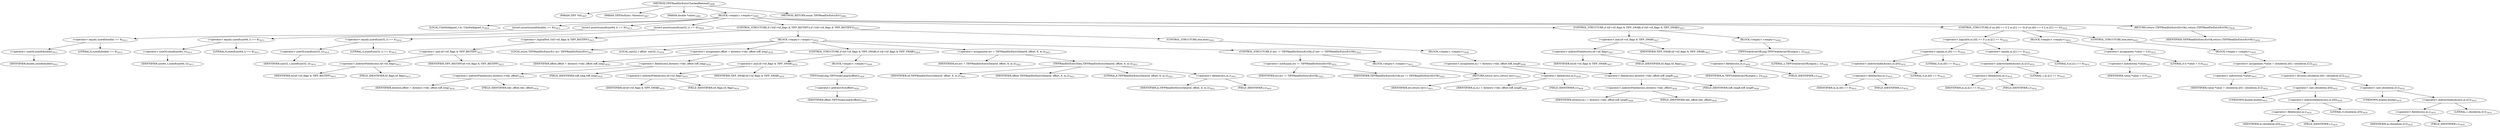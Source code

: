 digraph "TIFFReadDirEntryCheckedRational" {  
"86904" [label = <(METHOD,TIFFReadDirEntryCheckedRational)<SUB>3406</SUB>> ]
"86905" [label = <(PARAM,TIFF *tif)<SUB>3407</SUB>> ]
"86906" [label = <(PARAM,TIFFDirEntry *direntry)<SUB>3407</SUB>> ]
"86907" [label = <(PARAM,double *value)<SUB>3408</SUB>> ]
"86908" [label = <(BLOCK,&lt;empty&gt;,&lt;empty&gt;)<SUB>3409</SUB>> ]
"86909" [label = <(LOCAL,UInt64Aligned_t m: UInt64Aligned_t)<SUB>3410</SUB>> ]
"86910" [label = <(assert,assert(sizeof(double) == 8))<SUB>3412</SUB>> ]
"86911" [label = <(&lt;operator&gt;.equals,sizeof(double) == 8)<SUB>3412</SUB>> ]
"86912" [label = <(&lt;operator&gt;.sizeOf,sizeof(double))<SUB>3412</SUB>> ]
"86913" [label = <(IDENTIFIER,double,sizeof(double))<SUB>3412</SUB>> ]
"86914" [label = <(LITERAL,8,sizeof(double) == 8)<SUB>3412</SUB>> ]
"86915" [label = <(assert,assert(sizeof(uint64_t) == 8))<SUB>3413</SUB>> ]
"86916" [label = <(&lt;operator&gt;.equals,sizeof(uint64_t) == 8)<SUB>3413</SUB>> ]
"86917" [label = <(&lt;operator&gt;.sizeOf,sizeof(uint64_t))<SUB>3413</SUB>> ]
"86918" [label = <(IDENTIFIER,uint64_t,sizeof(uint64_t))<SUB>3413</SUB>> ]
"86919" [label = <(LITERAL,8,sizeof(uint64_t) == 8)<SUB>3413</SUB>> ]
"86920" [label = <(assert,assert(sizeof(uint32_t) == 4))<SUB>3414</SUB>> ]
"86921" [label = <(&lt;operator&gt;.equals,sizeof(uint32_t) == 4)<SUB>3414</SUB>> ]
"86922" [label = <(&lt;operator&gt;.sizeOf,sizeof(uint32_t))<SUB>3414</SUB>> ]
"86923" [label = <(IDENTIFIER,uint32_t,sizeof(uint32_t))<SUB>3414</SUB>> ]
"86924" [label = <(LITERAL,4,sizeof(uint32_t) == 4)<SUB>3414</SUB>> ]
"86925" [label = <(CONTROL_STRUCTURE,if (!(tif-&gt;tif_flags &amp; TIFF_BIGTIFF)),if (!(tif-&gt;tif_flags &amp; TIFF_BIGTIFF)))<SUB>3415</SUB>> ]
"86926" [label = <(&lt;operator&gt;.logicalNot,!(tif-&gt;tif_flags &amp; TIFF_BIGTIFF))<SUB>3415</SUB>> ]
"86927" [label = <(&lt;operator&gt;.and,tif-&gt;tif_flags &amp; TIFF_BIGTIFF)<SUB>3415</SUB>> ]
"86928" [label = <(&lt;operator&gt;.indirectFieldAccess,tif-&gt;tif_flags)<SUB>3415</SUB>> ]
"86929" [label = <(IDENTIFIER,tif,tif-&gt;tif_flags &amp; TIFF_BIGTIFF)<SUB>3415</SUB>> ]
"86930" [label = <(FIELD_IDENTIFIER,tif_flags,tif_flags)<SUB>3415</SUB>> ]
"86931" [label = <(IDENTIFIER,TIFF_BIGTIFF,tif-&gt;tif_flags &amp; TIFF_BIGTIFF)<SUB>3415</SUB>> ]
"86932" [label = <(BLOCK,&lt;empty&gt;,&lt;empty&gt;)<SUB>3416</SUB>> ]
"86933" [label = <(LOCAL,enum TIFFReadDirEntryErr err: TIFFReadDirEntryErr)<SUB>3417</SUB>> ]
"86934" [label = <(LOCAL,uint32_t offset: uint32_t)<SUB>3418</SUB>> ]
"86935" [label = <(&lt;operator&gt;.assignment,offset = direntry-&gt;tdir_offset.toff_long)<SUB>3418</SUB>> ]
"86936" [label = <(IDENTIFIER,offset,offset = direntry-&gt;tdir_offset.toff_long)<SUB>3418</SUB>> ]
"86937" [label = <(&lt;operator&gt;.fieldAccess,direntry-&gt;tdir_offset.toff_long)<SUB>3418</SUB>> ]
"86938" [label = <(&lt;operator&gt;.indirectFieldAccess,direntry-&gt;tdir_offset)<SUB>3418</SUB>> ]
"86939" [label = <(IDENTIFIER,direntry,offset = direntry-&gt;tdir_offset.toff_long)<SUB>3418</SUB>> ]
"86940" [label = <(FIELD_IDENTIFIER,tdir_offset,tdir_offset)<SUB>3418</SUB>> ]
"86941" [label = <(FIELD_IDENTIFIER,toff_long,toff_long)<SUB>3418</SUB>> ]
"86942" [label = <(CONTROL_STRUCTURE,if (tif-&gt;tif_flags &amp; TIFF_SWAB),if (tif-&gt;tif_flags &amp; TIFF_SWAB))<SUB>3419</SUB>> ]
"86943" [label = <(&lt;operator&gt;.and,tif-&gt;tif_flags &amp; TIFF_SWAB)<SUB>3419</SUB>> ]
"86944" [label = <(&lt;operator&gt;.indirectFieldAccess,tif-&gt;tif_flags)<SUB>3419</SUB>> ]
"86945" [label = <(IDENTIFIER,tif,tif-&gt;tif_flags &amp; TIFF_SWAB)<SUB>3419</SUB>> ]
"86946" [label = <(FIELD_IDENTIFIER,tif_flags,tif_flags)<SUB>3419</SUB>> ]
"86947" [label = <(IDENTIFIER,TIFF_SWAB,tif-&gt;tif_flags &amp; TIFF_SWAB)<SUB>3419</SUB>> ]
"86948" [label = <(BLOCK,&lt;empty&gt;,&lt;empty&gt;)<SUB>3420</SUB>> ]
"86949" [label = <(TIFFSwabLong,TIFFSwabLong(&amp;offset))<SUB>3420</SUB>> ]
"86950" [label = <(&lt;operator&gt;.addressOf,&amp;offset)<SUB>3420</SUB>> ]
"86951" [label = <(IDENTIFIER,offset,TIFFSwabLong(&amp;offset))<SUB>3420</SUB>> ]
"86952" [label = <(&lt;operator&gt;.assignment,err = TIFFReadDirEntryData(tif, offset, 8, m.i))<SUB>3421</SUB>> ]
"86953" [label = <(IDENTIFIER,err,err = TIFFReadDirEntryData(tif, offset, 8, m.i))<SUB>3421</SUB>> ]
"86954" [label = <(TIFFReadDirEntryData,TIFFReadDirEntryData(tif, offset, 8, m.i))<SUB>3421</SUB>> ]
"86955" [label = <(IDENTIFIER,tif,TIFFReadDirEntryData(tif, offset, 8, m.i))<SUB>3421</SUB>> ]
"86956" [label = <(IDENTIFIER,offset,TIFFReadDirEntryData(tif, offset, 8, m.i))<SUB>3421</SUB>> ]
"86957" [label = <(LITERAL,8,TIFFReadDirEntryData(tif, offset, 8, m.i))<SUB>3421</SUB>> ]
"86958" [label = <(&lt;operator&gt;.fieldAccess,m.i)<SUB>3421</SUB>> ]
"86959" [label = <(IDENTIFIER,m,TIFFReadDirEntryData(tif, offset, 8, m.i))<SUB>3421</SUB>> ]
"86960" [label = <(FIELD_IDENTIFIER,i,i)<SUB>3421</SUB>> ]
"86961" [label = <(CONTROL_STRUCTURE,if (err != TIFFReadDirEntryErrOk),if (err != TIFFReadDirEntryErrOk))<SUB>3422</SUB>> ]
"86962" [label = <(&lt;operator&gt;.notEquals,err != TIFFReadDirEntryErrOk)<SUB>3422</SUB>> ]
"86963" [label = <(IDENTIFIER,err,err != TIFFReadDirEntryErrOk)<SUB>3422</SUB>> ]
"86964" [label = <(IDENTIFIER,TIFFReadDirEntryErrOk,err != TIFFReadDirEntryErrOk)<SUB>3422</SUB>> ]
"86965" [label = <(BLOCK,&lt;empty&gt;,&lt;empty&gt;)<SUB>3423</SUB>> ]
"86966" [label = <(RETURN,return (err);,return (err);)<SUB>3423</SUB>> ]
"86967" [label = <(IDENTIFIER,err,return (err);)<SUB>3423</SUB>> ]
"86968" [label = <(CONTROL_STRUCTURE,else,else)<SUB>3426</SUB>> ]
"86969" [label = <(BLOCK,&lt;empty&gt;,&lt;empty&gt;)<SUB>3426</SUB>> ]
"86970" [label = <(&lt;operator&gt;.assignment,m.l = direntry-&gt;tdir_offset.toff_long8)<SUB>3426</SUB>> ]
"86971" [label = <(&lt;operator&gt;.fieldAccess,m.l)<SUB>3426</SUB>> ]
"86972" [label = <(IDENTIFIER,m,m.l = direntry-&gt;tdir_offset.toff_long8)<SUB>3426</SUB>> ]
"86973" [label = <(FIELD_IDENTIFIER,l,l)<SUB>3426</SUB>> ]
"86974" [label = <(&lt;operator&gt;.fieldAccess,direntry-&gt;tdir_offset.toff_long8)<SUB>3426</SUB>> ]
"86975" [label = <(&lt;operator&gt;.indirectFieldAccess,direntry-&gt;tdir_offset)<SUB>3426</SUB>> ]
"86976" [label = <(IDENTIFIER,direntry,m.l = direntry-&gt;tdir_offset.toff_long8)<SUB>3426</SUB>> ]
"86977" [label = <(FIELD_IDENTIFIER,tdir_offset,tdir_offset)<SUB>3426</SUB>> ]
"86978" [label = <(FIELD_IDENTIFIER,toff_long8,toff_long8)<SUB>3426</SUB>> ]
"86979" [label = <(CONTROL_STRUCTURE,if (tif-&gt;tif_flags &amp; TIFF_SWAB),if (tif-&gt;tif_flags &amp; TIFF_SWAB))<SUB>3427</SUB>> ]
"86980" [label = <(&lt;operator&gt;.and,tif-&gt;tif_flags &amp; TIFF_SWAB)<SUB>3427</SUB>> ]
"86981" [label = <(&lt;operator&gt;.indirectFieldAccess,tif-&gt;tif_flags)<SUB>3427</SUB>> ]
"86982" [label = <(IDENTIFIER,tif,tif-&gt;tif_flags &amp; TIFF_SWAB)<SUB>3427</SUB>> ]
"86983" [label = <(FIELD_IDENTIFIER,tif_flags,tif_flags)<SUB>3427</SUB>> ]
"86984" [label = <(IDENTIFIER,TIFF_SWAB,tif-&gt;tif_flags &amp; TIFF_SWAB)<SUB>3427</SUB>> ]
"86985" [label = <(BLOCK,&lt;empty&gt;,&lt;empty&gt;)<SUB>3428</SUB>> ]
"86986" [label = <(TIFFSwabArrayOfLong,TIFFSwabArrayOfLong(m.i, 2))<SUB>3428</SUB>> ]
"86987" [label = <(&lt;operator&gt;.fieldAccess,m.i)<SUB>3428</SUB>> ]
"86988" [label = <(IDENTIFIER,m,TIFFSwabArrayOfLong(m.i, 2))<SUB>3428</SUB>> ]
"86989" [label = <(FIELD_IDENTIFIER,i,i)<SUB>3428</SUB>> ]
"86990" [label = <(LITERAL,2,TIFFSwabArrayOfLong(m.i, 2))<SUB>3428</SUB>> ]
"86991" [label = <(CONTROL_STRUCTURE,if (m.i[0] == 0 || m.i[1] == 0),if (m.i[0] == 0 || m.i[1] == 0))<SUB>3432</SUB>> ]
"86992" [label = <(&lt;operator&gt;.logicalOr,m.i[0] == 0 || m.i[1] == 0)<SUB>3432</SUB>> ]
"86993" [label = <(&lt;operator&gt;.equals,m.i[0] == 0)<SUB>3432</SUB>> ]
"86994" [label = <(&lt;operator&gt;.indirectIndexAccess,m.i[0])<SUB>3432</SUB>> ]
"86995" [label = <(&lt;operator&gt;.fieldAccess,m.i)<SUB>3432</SUB>> ]
"86996" [label = <(IDENTIFIER,m,m.i[0] == 0)<SUB>3432</SUB>> ]
"86997" [label = <(FIELD_IDENTIFIER,i,i)<SUB>3432</SUB>> ]
"86998" [label = <(LITERAL,0,m.i[0] == 0)<SUB>3432</SUB>> ]
"86999" [label = <(LITERAL,0,m.i[0] == 0)<SUB>3432</SUB>> ]
"87000" [label = <(&lt;operator&gt;.equals,m.i[1] == 0)<SUB>3432</SUB>> ]
"87001" [label = <(&lt;operator&gt;.indirectIndexAccess,m.i[1])<SUB>3432</SUB>> ]
"87002" [label = <(&lt;operator&gt;.fieldAccess,m.i)<SUB>3432</SUB>> ]
"87003" [label = <(IDENTIFIER,m,m.i[1] == 0)<SUB>3432</SUB>> ]
"87004" [label = <(FIELD_IDENTIFIER,i,i)<SUB>3432</SUB>> ]
"87005" [label = <(LITERAL,1,m.i[1] == 0)<SUB>3432</SUB>> ]
"87006" [label = <(LITERAL,0,m.i[1] == 0)<SUB>3432</SUB>> ]
"87007" [label = <(BLOCK,&lt;empty&gt;,&lt;empty&gt;)<SUB>3433</SUB>> ]
"87008" [label = <(&lt;operator&gt;.assignment,*value = 0.0)<SUB>3433</SUB>> ]
"87009" [label = <(&lt;operator&gt;.indirection,*value)<SUB>3433</SUB>> ]
"87010" [label = <(IDENTIFIER,value,*value = 0.0)<SUB>3433</SUB>> ]
"87011" [label = <(LITERAL,0.0,*value = 0.0)<SUB>3433</SUB>> ]
"87012" [label = <(CONTROL_STRUCTURE,else,else)<SUB>3435</SUB>> ]
"87013" [label = <(BLOCK,&lt;empty&gt;,&lt;empty&gt;)<SUB>3435</SUB>> ]
"87014" [label = <(&lt;operator&gt;.assignment,*value = (double)m.i[0] / (double)m.i[1])<SUB>3435</SUB>> ]
"87015" [label = <(&lt;operator&gt;.indirection,*value)<SUB>3435</SUB>> ]
"87016" [label = <(IDENTIFIER,value,*value = (double)m.i[0] / (double)m.i[1])<SUB>3435</SUB>> ]
"87017" [label = <(&lt;operator&gt;.division,(double)m.i[0] / (double)m.i[1])<SUB>3435</SUB>> ]
"87018" [label = <(&lt;operator&gt;.cast,(double)m.i[0])<SUB>3435</SUB>> ]
"87019" [label = <(UNKNOWN,double,double)<SUB>3435</SUB>> ]
"87020" [label = <(&lt;operator&gt;.indirectIndexAccess,m.i[0])<SUB>3435</SUB>> ]
"87021" [label = <(&lt;operator&gt;.fieldAccess,m.i)<SUB>3435</SUB>> ]
"87022" [label = <(IDENTIFIER,m,(double)m.i[0])<SUB>3435</SUB>> ]
"87023" [label = <(FIELD_IDENTIFIER,i,i)<SUB>3435</SUB>> ]
"87024" [label = <(LITERAL,0,(double)m.i[0])<SUB>3435</SUB>> ]
"87025" [label = <(&lt;operator&gt;.cast,(double)m.i[1])<SUB>3435</SUB>> ]
"87026" [label = <(UNKNOWN,double,double)<SUB>3435</SUB>> ]
"87027" [label = <(&lt;operator&gt;.indirectIndexAccess,m.i[1])<SUB>3435</SUB>> ]
"87028" [label = <(&lt;operator&gt;.fieldAccess,m.i)<SUB>3435</SUB>> ]
"87029" [label = <(IDENTIFIER,m,(double)m.i[1])<SUB>3435</SUB>> ]
"87030" [label = <(FIELD_IDENTIFIER,i,i)<SUB>3435</SUB>> ]
"87031" [label = <(LITERAL,1,(double)m.i[1])<SUB>3435</SUB>> ]
"87032" [label = <(RETURN,return (TIFFReadDirEntryErrOk);,return (TIFFReadDirEntryErrOk);)<SUB>3436</SUB>> ]
"87033" [label = <(IDENTIFIER,TIFFReadDirEntryErrOk,return (TIFFReadDirEntryErrOk);)<SUB>3436</SUB>> ]
"87034" [label = <(METHOD_RETURN,enum TIFFReadDirEntryErr)<SUB>3406</SUB>> ]
  "86904" -> "86905" 
  "86904" -> "86906" 
  "86904" -> "86907" 
  "86904" -> "86908" 
  "86904" -> "87034" 
  "86908" -> "86909" 
  "86908" -> "86910" 
  "86908" -> "86915" 
  "86908" -> "86920" 
  "86908" -> "86925" 
  "86908" -> "86979" 
  "86908" -> "86991" 
  "86908" -> "87032" 
  "86910" -> "86911" 
  "86911" -> "86912" 
  "86911" -> "86914" 
  "86912" -> "86913" 
  "86915" -> "86916" 
  "86916" -> "86917" 
  "86916" -> "86919" 
  "86917" -> "86918" 
  "86920" -> "86921" 
  "86921" -> "86922" 
  "86921" -> "86924" 
  "86922" -> "86923" 
  "86925" -> "86926" 
  "86925" -> "86932" 
  "86925" -> "86968" 
  "86926" -> "86927" 
  "86927" -> "86928" 
  "86927" -> "86931" 
  "86928" -> "86929" 
  "86928" -> "86930" 
  "86932" -> "86933" 
  "86932" -> "86934" 
  "86932" -> "86935" 
  "86932" -> "86942" 
  "86932" -> "86952" 
  "86932" -> "86961" 
  "86935" -> "86936" 
  "86935" -> "86937" 
  "86937" -> "86938" 
  "86937" -> "86941" 
  "86938" -> "86939" 
  "86938" -> "86940" 
  "86942" -> "86943" 
  "86942" -> "86948" 
  "86943" -> "86944" 
  "86943" -> "86947" 
  "86944" -> "86945" 
  "86944" -> "86946" 
  "86948" -> "86949" 
  "86949" -> "86950" 
  "86950" -> "86951" 
  "86952" -> "86953" 
  "86952" -> "86954" 
  "86954" -> "86955" 
  "86954" -> "86956" 
  "86954" -> "86957" 
  "86954" -> "86958" 
  "86958" -> "86959" 
  "86958" -> "86960" 
  "86961" -> "86962" 
  "86961" -> "86965" 
  "86962" -> "86963" 
  "86962" -> "86964" 
  "86965" -> "86966" 
  "86966" -> "86967" 
  "86968" -> "86969" 
  "86969" -> "86970" 
  "86970" -> "86971" 
  "86970" -> "86974" 
  "86971" -> "86972" 
  "86971" -> "86973" 
  "86974" -> "86975" 
  "86974" -> "86978" 
  "86975" -> "86976" 
  "86975" -> "86977" 
  "86979" -> "86980" 
  "86979" -> "86985" 
  "86980" -> "86981" 
  "86980" -> "86984" 
  "86981" -> "86982" 
  "86981" -> "86983" 
  "86985" -> "86986" 
  "86986" -> "86987" 
  "86986" -> "86990" 
  "86987" -> "86988" 
  "86987" -> "86989" 
  "86991" -> "86992" 
  "86991" -> "87007" 
  "86991" -> "87012" 
  "86992" -> "86993" 
  "86992" -> "87000" 
  "86993" -> "86994" 
  "86993" -> "86999" 
  "86994" -> "86995" 
  "86994" -> "86998" 
  "86995" -> "86996" 
  "86995" -> "86997" 
  "87000" -> "87001" 
  "87000" -> "87006" 
  "87001" -> "87002" 
  "87001" -> "87005" 
  "87002" -> "87003" 
  "87002" -> "87004" 
  "87007" -> "87008" 
  "87008" -> "87009" 
  "87008" -> "87011" 
  "87009" -> "87010" 
  "87012" -> "87013" 
  "87013" -> "87014" 
  "87014" -> "87015" 
  "87014" -> "87017" 
  "87015" -> "87016" 
  "87017" -> "87018" 
  "87017" -> "87025" 
  "87018" -> "87019" 
  "87018" -> "87020" 
  "87020" -> "87021" 
  "87020" -> "87024" 
  "87021" -> "87022" 
  "87021" -> "87023" 
  "87025" -> "87026" 
  "87025" -> "87027" 
  "87027" -> "87028" 
  "87027" -> "87031" 
  "87028" -> "87029" 
  "87028" -> "87030" 
  "87032" -> "87033" 
}
